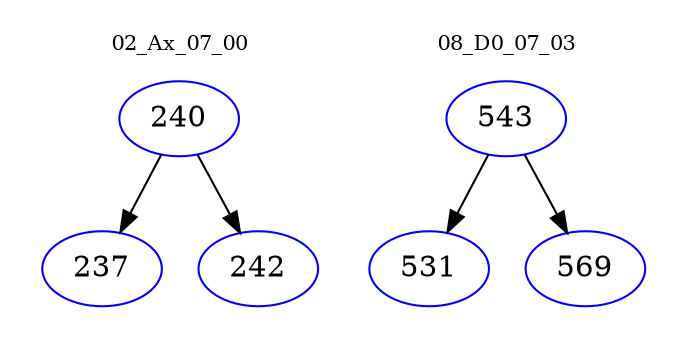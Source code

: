 digraph{
subgraph cluster_0 {
color = white
label = "02_Ax_07_00";
fontsize=10;
T0_240 [label="240", color="blue"]
T0_240 -> T0_237 [color="black"]
T0_237 [label="237", color="blue"]
T0_240 -> T0_242 [color="black"]
T0_242 [label="242", color="blue"]
}
subgraph cluster_1 {
color = white
label = "08_D0_07_03";
fontsize=10;
T1_543 [label="543", color="blue"]
T1_543 -> T1_531 [color="black"]
T1_531 [label="531", color="blue"]
T1_543 -> T1_569 [color="black"]
T1_569 [label="569", color="blue"]
}
}
